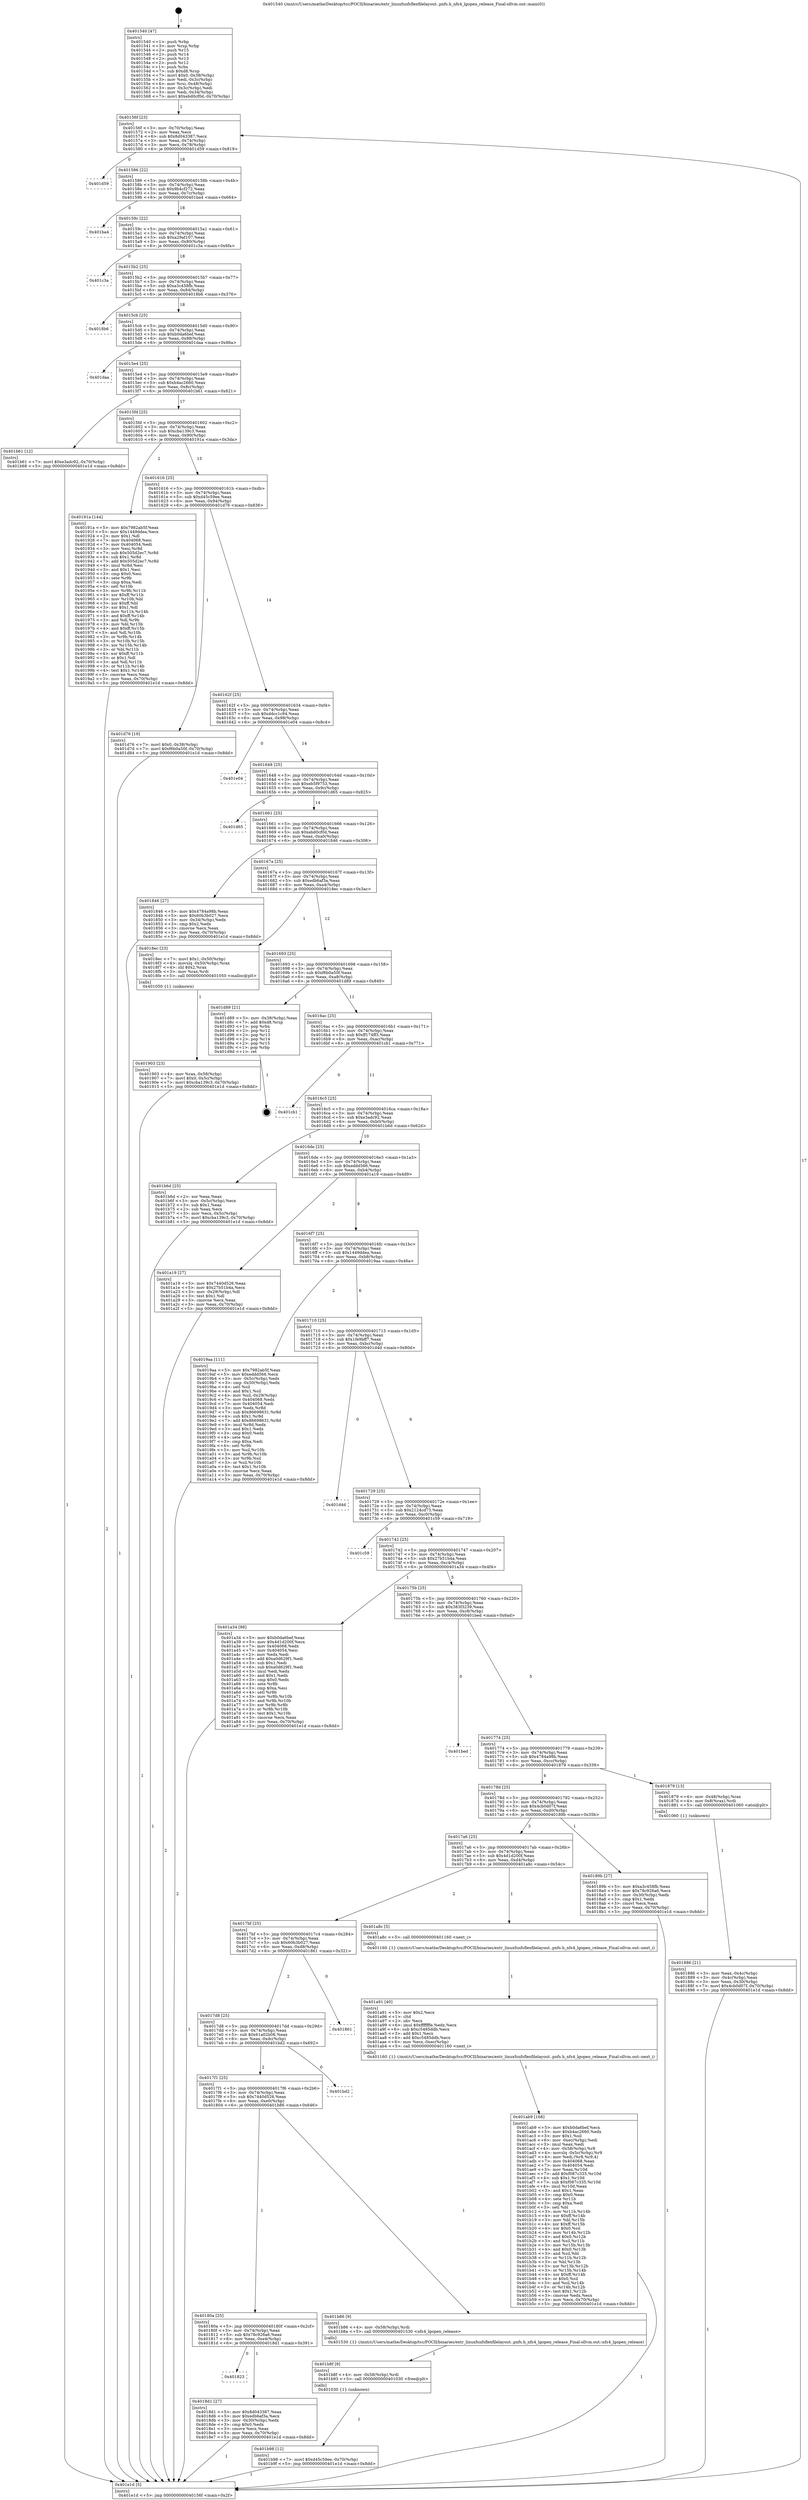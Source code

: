 digraph "0x401540" {
  label = "0x401540 (/mnt/c/Users/mathe/Desktop/tcc/POCII/binaries/extr_linuxfsnfsflexfilelayout..pnfs.h_nfs4_lgopen_release_Final-ollvm.out::main(0))"
  labelloc = "t"
  node[shape=record]

  Entry [label="",width=0.3,height=0.3,shape=circle,fillcolor=black,style=filled]
  "0x40156f" [label="{
     0x40156f [23]\l
     | [instrs]\l
     &nbsp;&nbsp;0x40156f \<+3\>: mov -0x70(%rbp),%eax\l
     &nbsp;&nbsp;0x401572 \<+2\>: mov %eax,%ecx\l
     &nbsp;&nbsp;0x401574 \<+6\>: sub $0x8d043387,%ecx\l
     &nbsp;&nbsp;0x40157a \<+3\>: mov %eax,-0x74(%rbp)\l
     &nbsp;&nbsp;0x40157d \<+3\>: mov %ecx,-0x78(%rbp)\l
     &nbsp;&nbsp;0x401580 \<+6\>: je 0000000000401d59 \<main+0x819\>\l
  }"]
  "0x401d59" [label="{
     0x401d59\l
  }", style=dashed]
  "0x401586" [label="{
     0x401586 [22]\l
     | [instrs]\l
     &nbsp;&nbsp;0x401586 \<+5\>: jmp 000000000040158b \<main+0x4b\>\l
     &nbsp;&nbsp;0x40158b \<+3\>: mov -0x74(%rbp),%eax\l
     &nbsp;&nbsp;0x40158e \<+5\>: sub $0x9b4cf272,%eax\l
     &nbsp;&nbsp;0x401593 \<+3\>: mov %eax,-0x7c(%rbp)\l
     &nbsp;&nbsp;0x401596 \<+6\>: je 0000000000401ba4 \<main+0x664\>\l
  }"]
  Exit [label="",width=0.3,height=0.3,shape=circle,fillcolor=black,style=filled,peripheries=2]
  "0x401ba4" [label="{
     0x401ba4\l
  }", style=dashed]
  "0x40159c" [label="{
     0x40159c [22]\l
     | [instrs]\l
     &nbsp;&nbsp;0x40159c \<+5\>: jmp 00000000004015a1 \<main+0x61\>\l
     &nbsp;&nbsp;0x4015a1 \<+3\>: mov -0x74(%rbp),%eax\l
     &nbsp;&nbsp;0x4015a4 \<+5\>: sub $0xa29af107,%eax\l
     &nbsp;&nbsp;0x4015a9 \<+3\>: mov %eax,-0x80(%rbp)\l
     &nbsp;&nbsp;0x4015ac \<+6\>: je 0000000000401c3a \<main+0x6fa\>\l
  }"]
  "0x401b98" [label="{
     0x401b98 [12]\l
     | [instrs]\l
     &nbsp;&nbsp;0x401b98 \<+7\>: movl $0xd45c59ee,-0x70(%rbp)\l
     &nbsp;&nbsp;0x401b9f \<+5\>: jmp 0000000000401e1d \<main+0x8dd\>\l
  }"]
  "0x401c3a" [label="{
     0x401c3a\l
  }", style=dashed]
  "0x4015b2" [label="{
     0x4015b2 [25]\l
     | [instrs]\l
     &nbsp;&nbsp;0x4015b2 \<+5\>: jmp 00000000004015b7 \<main+0x77\>\l
     &nbsp;&nbsp;0x4015b7 \<+3\>: mov -0x74(%rbp),%eax\l
     &nbsp;&nbsp;0x4015ba \<+5\>: sub $0xa3c458fb,%eax\l
     &nbsp;&nbsp;0x4015bf \<+6\>: mov %eax,-0x84(%rbp)\l
     &nbsp;&nbsp;0x4015c5 \<+6\>: je 00000000004018b6 \<main+0x376\>\l
  }"]
  "0x401b8f" [label="{
     0x401b8f [9]\l
     | [instrs]\l
     &nbsp;&nbsp;0x401b8f \<+4\>: mov -0x58(%rbp),%rdi\l
     &nbsp;&nbsp;0x401b93 \<+5\>: call 0000000000401030 \<free@plt\>\l
     | [calls]\l
     &nbsp;&nbsp;0x401030 \{1\} (unknown)\l
  }"]
  "0x4018b6" [label="{
     0x4018b6\l
  }", style=dashed]
  "0x4015cb" [label="{
     0x4015cb [25]\l
     | [instrs]\l
     &nbsp;&nbsp;0x4015cb \<+5\>: jmp 00000000004015d0 \<main+0x90\>\l
     &nbsp;&nbsp;0x4015d0 \<+3\>: mov -0x74(%rbp),%eax\l
     &nbsp;&nbsp;0x4015d3 \<+5\>: sub $0xb0da6bef,%eax\l
     &nbsp;&nbsp;0x4015d8 \<+6\>: mov %eax,-0x88(%rbp)\l
     &nbsp;&nbsp;0x4015de \<+6\>: je 0000000000401daa \<main+0x86a\>\l
  }"]
  "0x401ab9" [label="{
     0x401ab9 [168]\l
     | [instrs]\l
     &nbsp;&nbsp;0x401ab9 \<+5\>: mov $0xb0da6bef,%ecx\l
     &nbsp;&nbsp;0x401abe \<+5\>: mov $0xb4ac2660,%edx\l
     &nbsp;&nbsp;0x401ac3 \<+3\>: mov $0x1,%sil\l
     &nbsp;&nbsp;0x401ac6 \<+6\>: mov -0xec(%rbp),%edi\l
     &nbsp;&nbsp;0x401acc \<+3\>: imul %eax,%edi\l
     &nbsp;&nbsp;0x401acf \<+4\>: mov -0x58(%rbp),%r8\l
     &nbsp;&nbsp;0x401ad3 \<+4\>: movslq -0x5c(%rbp),%r9\l
     &nbsp;&nbsp;0x401ad7 \<+4\>: mov %edi,(%r8,%r9,4)\l
     &nbsp;&nbsp;0x401adb \<+7\>: mov 0x404068,%eax\l
     &nbsp;&nbsp;0x401ae2 \<+7\>: mov 0x404054,%edi\l
     &nbsp;&nbsp;0x401ae9 \<+3\>: mov %eax,%r10d\l
     &nbsp;&nbsp;0x401aec \<+7\>: add $0xf087c335,%r10d\l
     &nbsp;&nbsp;0x401af3 \<+4\>: sub $0x1,%r10d\l
     &nbsp;&nbsp;0x401af7 \<+7\>: sub $0xf087c335,%r10d\l
     &nbsp;&nbsp;0x401afe \<+4\>: imul %r10d,%eax\l
     &nbsp;&nbsp;0x401b02 \<+3\>: and $0x1,%eax\l
     &nbsp;&nbsp;0x401b05 \<+3\>: cmp $0x0,%eax\l
     &nbsp;&nbsp;0x401b08 \<+4\>: sete %r11b\l
     &nbsp;&nbsp;0x401b0c \<+3\>: cmp $0xa,%edi\l
     &nbsp;&nbsp;0x401b0f \<+3\>: setl %bl\l
     &nbsp;&nbsp;0x401b12 \<+3\>: mov %r11b,%r14b\l
     &nbsp;&nbsp;0x401b15 \<+4\>: xor $0xff,%r14b\l
     &nbsp;&nbsp;0x401b19 \<+3\>: mov %bl,%r15b\l
     &nbsp;&nbsp;0x401b1c \<+4\>: xor $0xff,%r15b\l
     &nbsp;&nbsp;0x401b20 \<+4\>: xor $0x0,%sil\l
     &nbsp;&nbsp;0x401b24 \<+3\>: mov %r14b,%r12b\l
     &nbsp;&nbsp;0x401b27 \<+4\>: and $0x0,%r12b\l
     &nbsp;&nbsp;0x401b2b \<+3\>: and %sil,%r11b\l
     &nbsp;&nbsp;0x401b2e \<+3\>: mov %r15b,%r13b\l
     &nbsp;&nbsp;0x401b31 \<+4\>: and $0x0,%r13b\l
     &nbsp;&nbsp;0x401b35 \<+3\>: and %sil,%bl\l
     &nbsp;&nbsp;0x401b38 \<+3\>: or %r11b,%r12b\l
     &nbsp;&nbsp;0x401b3b \<+3\>: or %bl,%r13b\l
     &nbsp;&nbsp;0x401b3e \<+3\>: xor %r13b,%r12b\l
     &nbsp;&nbsp;0x401b41 \<+3\>: or %r15b,%r14b\l
     &nbsp;&nbsp;0x401b44 \<+4\>: xor $0xff,%r14b\l
     &nbsp;&nbsp;0x401b48 \<+4\>: or $0x0,%sil\l
     &nbsp;&nbsp;0x401b4c \<+3\>: and %sil,%r14b\l
     &nbsp;&nbsp;0x401b4f \<+3\>: or %r14b,%r12b\l
     &nbsp;&nbsp;0x401b52 \<+4\>: test $0x1,%r12b\l
     &nbsp;&nbsp;0x401b56 \<+3\>: cmovne %edx,%ecx\l
     &nbsp;&nbsp;0x401b59 \<+3\>: mov %ecx,-0x70(%rbp)\l
     &nbsp;&nbsp;0x401b5c \<+5\>: jmp 0000000000401e1d \<main+0x8dd\>\l
  }"]
  "0x401daa" [label="{
     0x401daa\l
  }", style=dashed]
  "0x4015e4" [label="{
     0x4015e4 [25]\l
     | [instrs]\l
     &nbsp;&nbsp;0x4015e4 \<+5\>: jmp 00000000004015e9 \<main+0xa9\>\l
     &nbsp;&nbsp;0x4015e9 \<+3\>: mov -0x74(%rbp),%eax\l
     &nbsp;&nbsp;0x4015ec \<+5\>: sub $0xb4ac2660,%eax\l
     &nbsp;&nbsp;0x4015f1 \<+6\>: mov %eax,-0x8c(%rbp)\l
     &nbsp;&nbsp;0x4015f7 \<+6\>: je 0000000000401b61 \<main+0x621\>\l
  }"]
  "0x401a91" [label="{
     0x401a91 [40]\l
     | [instrs]\l
     &nbsp;&nbsp;0x401a91 \<+5\>: mov $0x2,%ecx\l
     &nbsp;&nbsp;0x401a96 \<+1\>: cltd\l
     &nbsp;&nbsp;0x401a97 \<+2\>: idiv %ecx\l
     &nbsp;&nbsp;0x401a99 \<+6\>: imul $0xfffffffe,%edx,%ecx\l
     &nbsp;&nbsp;0x401a9f \<+6\>: sub $0xc5485ddb,%ecx\l
     &nbsp;&nbsp;0x401aa5 \<+3\>: add $0x1,%ecx\l
     &nbsp;&nbsp;0x401aa8 \<+6\>: add $0xc5485ddb,%ecx\l
     &nbsp;&nbsp;0x401aae \<+6\>: mov %ecx,-0xec(%rbp)\l
     &nbsp;&nbsp;0x401ab4 \<+5\>: call 0000000000401160 \<next_i\>\l
     | [calls]\l
     &nbsp;&nbsp;0x401160 \{1\} (/mnt/c/Users/mathe/Desktop/tcc/POCII/binaries/extr_linuxfsnfsflexfilelayout..pnfs.h_nfs4_lgopen_release_Final-ollvm.out::next_i)\l
  }"]
  "0x401b61" [label="{
     0x401b61 [12]\l
     | [instrs]\l
     &nbsp;&nbsp;0x401b61 \<+7\>: movl $0xe3adc92,-0x70(%rbp)\l
     &nbsp;&nbsp;0x401b68 \<+5\>: jmp 0000000000401e1d \<main+0x8dd\>\l
  }"]
  "0x4015fd" [label="{
     0x4015fd [25]\l
     | [instrs]\l
     &nbsp;&nbsp;0x4015fd \<+5\>: jmp 0000000000401602 \<main+0xc2\>\l
     &nbsp;&nbsp;0x401602 \<+3\>: mov -0x74(%rbp),%eax\l
     &nbsp;&nbsp;0x401605 \<+5\>: sub $0xcba139c3,%eax\l
     &nbsp;&nbsp;0x40160a \<+6\>: mov %eax,-0x90(%rbp)\l
     &nbsp;&nbsp;0x401610 \<+6\>: je 000000000040191a \<main+0x3da\>\l
  }"]
  "0x401903" [label="{
     0x401903 [23]\l
     | [instrs]\l
     &nbsp;&nbsp;0x401903 \<+4\>: mov %rax,-0x58(%rbp)\l
     &nbsp;&nbsp;0x401907 \<+7\>: movl $0x0,-0x5c(%rbp)\l
     &nbsp;&nbsp;0x40190e \<+7\>: movl $0xcba139c3,-0x70(%rbp)\l
     &nbsp;&nbsp;0x401915 \<+5\>: jmp 0000000000401e1d \<main+0x8dd\>\l
  }"]
  "0x40191a" [label="{
     0x40191a [144]\l
     | [instrs]\l
     &nbsp;&nbsp;0x40191a \<+5\>: mov $0x7982ab5f,%eax\l
     &nbsp;&nbsp;0x40191f \<+5\>: mov $0x1449ddea,%ecx\l
     &nbsp;&nbsp;0x401924 \<+2\>: mov $0x1,%dl\l
     &nbsp;&nbsp;0x401926 \<+7\>: mov 0x404068,%esi\l
     &nbsp;&nbsp;0x40192d \<+7\>: mov 0x404054,%edi\l
     &nbsp;&nbsp;0x401934 \<+3\>: mov %esi,%r8d\l
     &nbsp;&nbsp;0x401937 \<+7\>: sub $0x505d2ec7,%r8d\l
     &nbsp;&nbsp;0x40193e \<+4\>: sub $0x1,%r8d\l
     &nbsp;&nbsp;0x401942 \<+7\>: add $0x505d2ec7,%r8d\l
     &nbsp;&nbsp;0x401949 \<+4\>: imul %r8d,%esi\l
     &nbsp;&nbsp;0x40194d \<+3\>: and $0x1,%esi\l
     &nbsp;&nbsp;0x401950 \<+3\>: cmp $0x0,%esi\l
     &nbsp;&nbsp;0x401953 \<+4\>: sete %r9b\l
     &nbsp;&nbsp;0x401957 \<+3\>: cmp $0xa,%edi\l
     &nbsp;&nbsp;0x40195a \<+4\>: setl %r10b\l
     &nbsp;&nbsp;0x40195e \<+3\>: mov %r9b,%r11b\l
     &nbsp;&nbsp;0x401961 \<+4\>: xor $0xff,%r11b\l
     &nbsp;&nbsp;0x401965 \<+3\>: mov %r10b,%bl\l
     &nbsp;&nbsp;0x401968 \<+3\>: xor $0xff,%bl\l
     &nbsp;&nbsp;0x40196b \<+3\>: xor $0x1,%dl\l
     &nbsp;&nbsp;0x40196e \<+3\>: mov %r11b,%r14b\l
     &nbsp;&nbsp;0x401971 \<+4\>: and $0xff,%r14b\l
     &nbsp;&nbsp;0x401975 \<+3\>: and %dl,%r9b\l
     &nbsp;&nbsp;0x401978 \<+3\>: mov %bl,%r15b\l
     &nbsp;&nbsp;0x40197b \<+4\>: and $0xff,%r15b\l
     &nbsp;&nbsp;0x40197f \<+3\>: and %dl,%r10b\l
     &nbsp;&nbsp;0x401982 \<+3\>: or %r9b,%r14b\l
     &nbsp;&nbsp;0x401985 \<+3\>: or %r10b,%r15b\l
     &nbsp;&nbsp;0x401988 \<+3\>: xor %r15b,%r14b\l
     &nbsp;&nbsp;0x40198b \<+3\>: or %bl,%r11b\l
     &nbsp;&nbsp;0x40198e \<+4\>: xor $0xff,%r11b\l
     &nbsp;&nbsp;0x401992 \<+3\>: or $0x1,%dl\l
     &nbsp;&nbsp;0x401995 \<+3\>: and %dl,%r11b\l
     &nbsp;&nbsp;0x401998 \<+3\>: or %r11b,%r14b\l
     &nbsp;&nbsp;0x40199b \<+4\>: test $0x1,%r14b\l
     &nbsp;&nbsp;0x40199f \<+3\>: cmovne %ecx,%eax\l
     &nbsp;&nbsp;0x4019a2 \<+3\>: mov %eax,-0x70(%rbp)\l
     &nbsp;&nbsp;0x4019a5 \<+5\>: jmp 0000000000401e1d \<main+0x8dd\>\l
  }"]
  "0x401616" [label="{
     0x401616 [25]\l
     | [instrs]\l
     &nbsp;&nbsp;0x401616 \<+5\>: jmp 000000000040161b \<main+0xdb\>\l
     &nbsp;&nbsp;0x40161b \<+3\>: mov -0x74(%rbp),%eax\l
     &nbsp;&nbsp;0x40161e \<+5\>: sub $0xd45c59ee,%eax\l
     &nbsp;&nbsp;0x401623 \<+6\>: mov %eax,-0x94(%rbp)\l
     &nbsp;&nbsp;0x401629 \<+6\>: je 0000000000401d76 \<main+0x836\>\l
  }"]
  "0x401823" [label="{
     0x401823\l
  }", style=dashed]
  "0x401d76" [label="{
     0x401d76 [19]\l
     | [instrs]\l
     &nbsp;&nbsp;0x401d76 \<+7\>: movl $0x0,-0x38(%rbp)\l
     &nbsp;&nbsp;0x401d7d \<+7\>: movl $0xf6b0a50f,-0x70(%rbp)\l
     &nbsp;&nbsp;0x401d84 \<+5\>: jmp 0000000000401e1d \<main+0x8dd\>\l
  }"]
  "0x40162f" [label="{
     0x40162f [25]\l
     | [instrs]\l
     &nbsp;&nbsp;0x40162f \<+5\>: jmp 0000000000401634 \<main+0xf4\>\l
     &nbsp;&nbsp;0x401634 \<+3\>: mov -0x74(%rbp),%eax\l
     &nbsp;&nbsp;0x401637 \<+5\>: sub $0xddcc1c94,%eax\l
     &nbsp;&nbsp;0x40163c \<+6\>: mov %eax,-0x98(%rbp)\l
     &nbsp;&nbsp;0x401642 \<+6\>: je 0000000000401e04 \<main+0x8c4\>\l
  }"]
  "0x4018d1" [label="{
     0x4018d1 [27]\l
     | [instrs]\l
     &nbsp;&nbsp;0x4018d1 \<+5\>: mov $0x8d043387,%eax\l
     &nbsp;&nbsp;0x4018d6 \<+5\>: mov $0xedb6af3a,%ecx\l
     &nbsp;&nbsp;0x4018db \<+3\>: mov -0x30(%rbp),%edx\l
     &nbsp;&nbsp;0x4018de \<+3\>: cmp $0x0,%edx\l
     &nbsp;&nbsp;0x4018e1 \<+3\>: cmove %ecx,%eax\l
     &nbsp;&nbsp;0x4018e4 \<+3\>: mov %eax,-0x70(%rbp)\l
     &nbsp;&nbsp;0x4018e7 \<+5\>: jmp 0000000000401e1d \<main+0x8dd\>\l
  }"]
  "0x401e04" [label="{
     0x401e04\l
  }", style=dashed]
  "0x401648" [label="{
     0x401648 [25]\l
     | [instrs]\l
     &nbsp;&nbsp;0x401648 \<+5\>: jmp 000000000040164d \<main+0x10d\>\l
     &nbsp;&nbsp;0x40164d \<+3\>: mov -0x74(%rbp),%eax\l
     &nbsp;&nbsp;0x401650 \<+5\>: sub $0xeb5f9753,%eax\l
     &nbsp;&nbsp;0x401655 \<+6\>: mov %eax,-0x9c(%rbp)\l
     &nbsp;&nbsp;0x40165b \<+6\>: je 0000000000401d65 \<main+0x825\>\l
  }"]
  "0x40180a" [label="{
     0x40180a [25]\l
     | [instrs]\l
     &nbsp;&nbsp;0x40180a \<+5\>: jmp 000000000040180f \<main+0x2cf\>\l
     &nbsp;&nbsp;0x40180f \<+3\>: mov -0x74(%rbp),%eax\l
     &nbsp;&nbsp;0x401812 \<+5\>: sub $0x78c926a6,%eax\l
     &nbsp;&nbsp;0x401817 \<+6\>: mov %eax,-0xe4(%rbp)\l
     &nbsp;&nbsp;0x40181d \<+6\>: je 00000000004018d1 \<main+0x391\>\l
  }"]
  "0x401d65" [label="{
     0x401d65\l
  }", style=dashed]
  "0x401661" [label="{
     0x401661 [25]\l
     | [instrs]\l
     &nbsp;&nbsp;0x401661 \<+5\>: jmp 0000000000401666 \<main+0x126\>\l
     &nbsp;&nbsp;0x401666 \<+3\>: mov -0x74(%rbp),%eax\l
     &nbsp;&nbsp;0x401669 \<+5\>: sub $0xebd0cf0d,%eax\l
     &nbsp;&nbsp;0x40166e \<+6\>: mov %eax,-0xa0(%rbp)\l
     &nbsp;&nbsp;0x401674 \<+6\>: je 0000000000401846 \<main+0x306\>\l
  }"]
  "0x401b86" [label="{
     0x401b86 [9]\l
     | [instrs]\l
     &nbsp;&nbsp;0x401b86 \<+4\>: mov -0x58(%rbp),%rdi\l
     &nbsp;&nbsp;0x401b8a \<+5\>: call 0000000000401530 \<nfs4_lgopen_release\>\l
     | [calls]\l
     &nbsp;&nbsp;0x401530 \{1\} (/mnt/c/Users/mathe/Desktop/tcc/POCII/binaries/extr_linuxfsnfsflexfilelayout..pnfs.h_nfs4_lgopen_release_Final-ollvm.out::nfs4_lgopen_release)\l
  }"]
  "0x401846" [label="{
     0x401846 [27]\l
     | [instrs]\l
     &nbsp;&nbsp;0x401846 \<+5\>: mov $0x4784a98b,%eax\l
     &nbsp;&nbsp;0x40184b \<+5\>: mov $0x60b3b027,%ecx\l
     &nbsp;&nbsp;0x401850 \<+3\>: mov -0x34(%rbp),%edx\l
     &nbsp;&nbsp;0x401853 \<+3\>: cmp $0x2,%edx\l
     &nbsp;&nbsp;0x401856 \<+3\>: cmovne %ecx,%eax\l
     &nbsp;&nbsp;0x401859 \<+3\>: mov %eax,-0x70(%rbp)\l
     &nbsp;&nbsp;0x40185c \<+5\>: jmp 0000000000401e1d \<main+0x8dd\>\l
  }"]
  "0x40167a" [label="{
     0x40167a [25]\l
     | [instrs]\l
     &nbsp;&nbsp;0x40167a \<+5\>: jmp 000000000040167f \<main+0x13f\>\l
     &nbsp;&nbsp;0x40167f \<+3\>: mov -0x74(%rbp),%eax\l
     &nbsp;&nbsp;0x401682 \<+5\>: sub $0xedb6af3a,%eax\l
     &nbsp;&nbsp;0x401687 \<+6\>: mov %eax,-0xa4(%rbp)\l
     &nbsp;&nbsp;0x40168d \<+6\>: je 00000000004018ec \<main+0x3ac\>\l
  }"]
  "0x401e1d" [label="{
     0x401e1d [5]\l
     | [instrs]\l
     &nbsp;&nbsp;0x401e1d \<+5\>: jmp 000000000040156f \<main+0x2f\>\l
  }"]
  "0x401540" [label="{
     0x401540 [47]\l
     | [instrs]\l
     &nbsp;&nbsp;0x401540 \<+1\>: push %rbp\l
     &nbsp;&nbsp;0x401541 \<+3\>: mov %rsp,%rbp\l
     &nbsp;&nbsp;0x401544 \<+2\>: push %r15\l
     &nbsp;&nbsp;0x401546 \<+2\>: push %r14\l
     &nbsp;&nbsp;0x401548 \<+2\>: push %r13\l
     &nbsp;&nbsp;0x40154a \<+2\>: push %r12\l
     &nbsp;&nbsp;0x40154c \<+1\>: push %rbx\l
     &nbsp;&nbsp;0x40154d \<+7\>: sub $0xd8,%rsp\l
     &nbsp;&nbsp;0x401554 \<+7\>: movl $0x0,-0x38(%rbp)\l
     &nbsp;&nbsp;0x40155b \<+3\>: mov %edi,-0x3c(%rbp)\l
     &nbsp;&nbsp;0x40155e \<+4\>: mov %rsi,-0x48(%rbp)\l
     &nbsp;&nbsp;0x401562 \<+3\>: mov -0x3c(%rbp),%edi\l
     &nbsp;&nbsp;0x401565 \<+3\>: mov %edi,-0x34(%rbp)\l
     &nbsp;&nbsp;0x401568 \<+7\>: movl $0xebd0cf0d,-0x70(%rbp)\l
  }"]
  "0x4017f1" [label="{
     0x4017f1 [25]\l
     | [instrs]\l
     &nbsp;&nbsp;0x4017f1 \<+5\>: jmp 00000000004017f6 \<main+0x2b6\>\l
     &nbsp;&nbsp;0x4017f6 \<+3\>: mov -0x74(%rbp),%eax\l
     &nbsp;&nbsp;0x4017f9 \<+5\>: sub $0x7440d526,%eax\l
     &nbsp;&nbsp;0x4017fe \<+6\>: mov %eax,-0xe0(%rbp)\l
     &nbsp;&nbsp;0x401804 \<+6\>: je 0000000000401b86 \<main+0x646\>\l
  }"]
  "0x4018ec" [label="{
     0x4018ec [23]\l
     | [instrs]\l
     &nbsp;&nbsp;0x4018ec \<+7\>: movl $0x1,-0x50(%rbp)\l
     &nbsp;&nbsp;0x4018f3 \<+4\>: movslq -0x50(%rbp),%rax\l
     &nbsp;&nbsp;0x4018f7 \<+4\>: shl $0x2,%rax\l
     &nbsp;&nbsp;0x4018fb \<+3\>: mov %rax,%rdi\l
     &nbsp;&nbsp;0x4018fe \<+5\>: call 0000000000401050 \<malloc@plt\>\l
     | [calls]\l
     &nbsp;&nbsp;0x401050 \{1\} (unknown)\l
  }"]
  "0x401693" [label="{
     0x401693 [25]\l
     | [instrs]\l
     &nbsp;&nbsp;0x401693 \<+5\>: jmp 0000000000401698 \<main+0x158\>\l
     &nbsp;&nbsp;0x401698 \<+3\>: mov -0x74(%rbp),%eax\l
     &nbsp;&nbsp;0x40169b \<+5\>: sub $0xf6b0a50f,%eax\l
     &nbsp;&nbsp;0x4016a0 \<+6\>: mov %eax,-0xa8(%rbp)\l
     &nbsp;&nbsp;0x4016a6 \<+6\>: je 0000000000401d89 \<main+0x849\>\l
  }"]
  "0x401bd2" [label="{
     0x401bd2\l
  }", style=dashed]
  "0x401d89" [label="{
     0x401d89 [21]\l
     | [instrs]\l
     &nbsp;&nbsp;0x401d89 \<+3\>: mov -0x38(%rbp),%eax\l
     &nbsp;&nbsp;0x401d8c \<+7\>: add $0xd8,%rsp\l
     &nbsp;&nbsp;0x401d93 \<+1\>: pop %rbx\l
     &nbsp;&nbsp;0x401d94 \<+2\>: pop %r12\l
     &nbsp;&nbsp;0x401d96 \<+2\>: pop %r13\l
     &nbsp;&nbsp;0x401d98 \<+2\>: pop %r14\l
     &nbsp;&nbsp;0x401d9a \<+2\>: pop %r15\l
     &nbsp;&nbsp;0x401d9c \<+1\>: pop %rbp\l
     &nbsp;&nbsp;0x401d9d \<+1\>: ret\l
  }"]
  "0x4016ac" [label="{
     0x4016ac [25]\l
     | [instrs]\l
     &nbsp;&nbsp;0x4016ac \<+5\>: jmp 00000000004016b1 \<main+0x171\>\l
     &nbsp;&nbsp;0x4016b1 \<+3\>: mov -0x74(%rbp),%eax\l
     &nbsp;&nbsp;0x4016b4 \<+5\>: sub $0xff174ff3,%eax\l
     &nbsp;&nbsp;0x4016b9 \<+6\>: mov %eax,-0xac(%rbp)\l
     &nbsp;&nbsp;0x4016bf \<+6\>: je 0000000000401cb1 \<main+0x771\>\l
  }"]
  "0x4017d8" [label="{
     0x4017d8 [25]\l
     | [instrs]\l
     &nbsp;&nbsp;0x4017d8 \<+5\>: jmp 00000000004017dd \<main+0x29d\>\l
     &nbsp;&nbsp;0x4017dd \<+3\>: mov -0x74(%rbp),%eax\l
     &nbsp;&nbsp;0x4017e0 \<+5\>: sub $0x61a02b06,%eax\l
     &nbsp;&nbsp;0x4017e5 \<+6\>: mov %eax,-0xdc(%rbp)\l
     &nbsp;&nbsp;0x4017eb \<+6\>: je 0000000000401bd2 \<main+0x692\>\l
  }"]
  "0x401cb1" [label="{
     0x401cb1\l
  }", style=dashed]
  "0x4016c5" [label="{
     0x4016c5 [25]\l
     | [instrs]\l
     &nbsp;&nbsp;0x4016c5 \<+5\>: jmp 00000000004016ca \<main+0x18a\>\l
     &nbsp;&nbsp;0x4016ca \<+3\>: mov -0x74(%rbp),%eax\l
     &nbsp;&nbsp;0x4016cd \<+5\>: sub $0xe3adc92,%eax\l
     &nbsp;&nbsp;0x4016d2 \<+6\>: mov %eax,-0xb0(%rbp)\l
     &nbsp;&nbsp;0x4016d8 \<+6\>: je 0000000000401b6d \<main+0x62d\>\l
  }"]
  "0x401861" [label="{
     0x401861\l
  }", style=dashed]
  "0x401b6d" [label="{
     0x401b6d [25]\l
     | [instrs]\l
     &nbsp;&nbsp;0x401b6d \<+2\>: xor %eax,%eax\l
     &nbsp;&nbsp;0x401b6f \<+3\>: mov -0x5c(%rbp),%ecx\l
     &nbsp;&nbsp;0x401b72 \<+3\>: sub $0x1,%eax\l
     &nbsp;&nbsp;0x401b75 \<+2\>: sub %eax,%ecx\l
     &nbsp;&nbsp;0x401b77 \<+3\>: mov %ecx,-0x5c(%rbp)\l
     &nbsp;&nbsp;0x401b7a \<+7\>: movl $0xcba139c3,-0x70(%rbp)\l
     &nbsp;&nbsp;0x401b81 \<+5\>: jmp 0000000000401e1d \<main+0x8dd\>\l
  }"]
  "0x4016de" [label="{
     0x4016de [25]\l
     | [instrs]\l
     &nbsp;&nbsp;0x4016de \<+5\>: jmp 00000000004016e3 \<main+0x1a3\>\l
     &nbsp;&nbsp;0x4016e3 \<+3\>: mov -0x74(%rbp),%eax\l
     &nbsp;&nbsp;0x4016e6 \<+5\>: sub $0xeddd566,%eax\l
     &nbsp;&nbsp;0x4016eb \<+6\>: mov %eax,-0xb4(%rbp)\l
     &nbsp;&nbsp;0x4016f1 \<+6\>: je 0000000000401a19 \<main+0x4d9\>\l
  }"]
  "0x4017bf" [label="{
     0x4017bf [25]\l
     | [instrs]\l
     &nbsp;&nbsp;0x4017bf \<+5\>: jmp 00000000004017c4 \<main+0x284\>\l
     &nbsp;&nbsp;0x4017c4 \<+3\>: mov -0x74(%rbp),%eax\l
     &nbsp;&nbsp;0x4017c7 \<+5\>: sub $0x60b3b027,%eax\l
     &nbsp;&nbsp;0x4017cc \<+6\>: mov %eax,-0xd8(%rbp)\l
     &nbsp;&nbsp;0x4017d2 \<+6\>: je 0000000000401861 \<main+0x321\>\l
  }"]
  "0x401a19" [label="{
     0x401a19 [27]\l
     | [instrs]\l
     &nbsp;&nbsp;0x401a19 \<+5\>: mov $0x7440d526,%eax\l
     &nbsp;&nbsp;0x401a1e \<+5\>: mov $0x27b51b4a,%ecx\l
     &nbsp;&nbsp;0x401a23 \<+3\>: mov -0x29(%rbp),%dl\l
     &nbsp;&nbsp;0x401a26 \<+3\>: test $0x1,%dl\l
     &nbsp;&nbsp;0x401a29 \<+3\>: cmovne %ecx,%eax\l
     &nbsp;&nbsp;0x401a2c \<+3\>: mov %eax,-0x70(%rbp)\l
     &nbsp;&nbsp;0x401a2f \<+5\>: jmp 0000000000401e1d \<main+0x8dd\>\l
  }"]
  "0x4016f7" [label="{
     0x4016f7 [25]\l
     | [instrs]\l
     &nbsp;&nbsp;0x4016f7 \<+5\>: jmp 00000000004016fc \<main+0x1bc\>\l
     &nbsp;&nbsp;0x4016fc \<+3\>: mov -0x74(%rbp),%eax\l
     &nbsp;&nbsp;0x4016ff \<+5\>: sub $0x1449ddea,%eax\l
     &nbsp;&nbsp;0x401704 \<+6\>: mov %eax,-0xb8(%rbp)\l
     &nbsp;&nbsp;0x40170a \<+6\>: je 00000000004019aa \<main+0x46a\>\l
  }"]
  "0x401a8c" [label="{
     0x401a8c [5]\l
     | [instrs]\l
     &nbsp;&nbsp;0x401a8c \<+5\>: call 0000000000401160 \<next_i\>\l
     | [calls]\l
     &nbsp;&nbsp;0x401160 \{1\} (/mnt/c/Users/mathe/Desktop/tcc/POCII/binaries/extr_linuxfsnfsflexfilelayout..pnfs.h_nfs4_lgopen_release_Final-ollvm.out::next_i)\l
  }"]
  "0x4019aa" [label="{
     0x4019aa [111]\l
     | [instrs]\l
     &nbsp;&nbsp;0x4019aa \<+5\>: mov $0x7982ab5f,%eax\l
     &nbsp;&nbsp;0x4019af \<+5\>: mov $0xeddd566,%ecx\l
     &nbsp;&nbsp;0x4019b4 \<+3\>: mov -0x5c(%rbp),%edx\l
     &nbsp;&nbsp;0x4019b7 \<+3\>: cmp -0x50(%rbp),%edx\l
     &nbsp;&nbsp;0x4019ba \<+4\>: setl %sil\l
     &nbsp;&nbsp;0x4019be \<+4\>: and $0x1,%sil\l
     &nbsp;&nbsp;0x4019c2 \<+4\>: mov %sil,-0x29(%rbp)\l
     &nbsp;&nbsp;0x4019c6 \<+7\>: mov 0x404068,%edx\l
     &nbsp;&nbsp;0x4019cd \<+7\>: mov 0x404054,%edi\l
     &nbsp;&nbsp;0x4019d4 \<+3\>: mov %edx,%r8d\l
     &nbsp;&nbsp;0x4019d7 \<+7\>: sub $0x86698631,%r8d\l
     &nbsp;&nbsp;0x4019de \<+4\>: sub $0x1,%r8d\l
     &nbsp;&nbsp;0x4019e2 \<+7\>: add $0x86698631,%r8d\l
     &nbsp;&nbsp;0x4019e9 \<+4\>: imul %r8d,%edx\l
     &nbsp;&nbsp;0x4019ed \<+3\>: and $0x1,%edx\l
     &nbsp;&nbsp;0x4019f0 \<+3\>: cmp $0x0,%edx\l
     &nbsp;&nbsp;0x4019f3 \<+4\>: sete %sil\l
     &nbsp;&nbsp;0x4019f7 \<+3\>: cmp $0xa,%edi\l
     &nbsp;&nbsp;0x4019fa \<+4\>: setl %r9b\l
     &nbsp;&nbsp;0x4019fe \<+3\>: mov %sil,%r10b\l
     &nbsp;&nbsp;0x401a01 \<+3\>: and %r9b,%r10b\l
     &nbsp;&nbsp;0x401a04 \<+3\>: xor %r9b,%sil\l
     &nbsp;&nbsp;0x401a07 \<+3\>: or %sil,%r10b\l
     &nbsp;&nbsp;0x401a0a \<+4\>: test $0x1,%r10b\l
     &nbsp;&nbsp;0x401a0e \<+3\>: cmovne %ecx,%eax\l
     &nbsp;&nbsp;0x401a11 \<+3\>: mov %eax,-0x70(%rbp)\l
     &nbsp;&nbsp;0x401a14 \<+5\>: jmp 0000000000401e1d \<main+0x8dd\>\l
  }"]
  "0x401710" [label="{
     0x401710 [25]\l
     | [instrs]\l
     &nbsp;&nbsp;0x401710 \<+5\>: jmp 0000000000401715 \<main+0x1d5\>\l
     &nbsp;&nbsp;0x401715 \<+3\>: mov -0x74(%rbp),%eax\l
     &nbsp;&nbsp;0x401718 \<+5\>: sub $0x1fe9bff7,%eax\l
     &nbsp;&nbsp;0x40171d \<+6\>: mov %eax,-0xbc(%rbp)\l
     &nbsp;&nbsp;0x401723 \<+6\>: je 0000000000401d4d \<main+0x80d\>\l
  }"]
  "0x4017a6" [label="{
     0x4017a6 [25]\l
     | [instrs]\l
     &nbsp;&nbsp;0x4017a6 \<+5\>: jmp 00000000004017ab \<main+0x26b\>\l
     &nbsp;&nbsp;0x4017ab \<+3\>: mov -0x74(%rbp),%eax\l
     &nbsp;&nbsp;0x4017ae \<+5\>: sub $0x4d1d200f,%eax\l
     &nbsp;&nbsp;0x4017b3 \<+6\>: mov %eax,-0xd4(%rbp)\l
     &nbsp;&nbsp;0x4017b9 \<+6\>: je 0000000000401a8c \<main+0x54c\>\l
  }"]
  "0x401d4d" [label="{
     0x401d4d\l
  }", style=dashed]
  "0x401729" [label="{
     0x401729 [25]\l
     | [instrs]\l
     &nbsp;&nbsp;0x401729 \<+5\>: jmp 000000000040172e \<main+0x1ee\>\l
     &nbsp;&nbsp;0x40172e \<+3\>: mov -0x74(%rbp),%eax\l
     &nbsp;&nbsp;0x401731 \<+5\>: sub $0x2124cd73,%eax\l
     &nbsp;&nbsp;0x401736 \<+6\>: mov %eax,-0xc0(%rbp)\l
     &nbsp;&nbsp;0x40173c \<+6\>: je 0000000000401c59 \<main+0x719\>\l
  }"]
  "0x40189b" [label="{
     0x40189b [27]\l
     | [instrs]\l
     &nbsp;&nbsp;0x40189b \<+5\>: mov $0xa3c458fb,%eax\l
     &nbsp;&nbsp;0x4018a0 \<+5\>: mov $0x78c926a6,%ecx\l
     &nbsp;&nbsp;0x4018a5 \<+3\>: mov -0x30(%rbp),%edx\l
     &nbsp;&nbsp;0x4018a8 \<+3\>: cmp $0x1,%edx\l
     &nbsp;&nbsp;0x4018ab \<+3\>: cmovl %ecx,%eax\l
     &nbsp;&nbsp;0x4018ae \<+3\>: mov %eax,-0x70(%rbp)\l
     &nbsp;&nbsp;0x4018b1 \<+5\>: jmp 0000000000401e1d \<main+0x8dd\>\l
  }"]
  "0x401c59" [label="{
     0x401c59\l
  }", style=dashed]
  "0x401742" [label="{
     0x401742 [25]\l
     | [instrs]\l
     &nbsp;&nbsp;0x401742 \<+5\>: jmp 0000000000401747 \<main+0x207\>\l
     &nbsp;&nbsp;0x401747 \<+3\>: mov -0x74(%rbp),%eax\l
     &nbsp;&nbsp;0x40174a \<+5\>: sub $0x27b51b4a,%eax\l
     &nbsp;&nbsp;0x40174f \<+6\>: mov %eax,-0xc4(%rbp)\l
     &nbsp;&nbsp;0x401755 \<+6\>: je 0000000000401a34 \<main+0x4f4\>\l
  }"]
  "0x401886" [label="{
     0x401886 [21]\l
     | [instrs]\l
     &nbsp;&nbsp;0x401886 \<+3\>: mov %eax,-0x4c(%rbp)\l
     &nbsp;&nbsp;0x401889 \<+3\>: mov -0x4c(%rbp),%eax\l
     &nbsp;&nbsp;0x40188c \<+3\>: mov %eax,-0x30(%rbp)\l
     &nbsp;&nbsp;0x40188f \<+7\>: movl $0x4cb0d07f,-0x70(%rbp)\l
     &nbsp;&nbsp;0x401896 \<+5\>: jmp 0000000000401e1d \<main+0x8dd\>\l
  }"]
  "0x401a34" [label="{
     0x401a34 [88]\l
     | [instrs]\l
     &nbsp;&nbsp;0x401a34 \<+5\>: mov $0xb0da6bef,%eax\l
     &nbsp;&nbsp;0x401a39 \<+5\>: mov $0x4d1d200f,%ecx\l
     &nbsp;&nbsp;0x401a3e \<+7\>: mov 0x404068,%edx\l
     &nbsp;&nbsp;0x401a45 \<+7\>: mov 0x404054,%esi\l
     &nbsp;&nbsp;0x401a4c \<+2\>: mov %edx,%edi\l
     &nbsp;&nbsp;0x401a4e \<+6\>: add $0xa0d629f1,%edi\l
     &nbsp;&nbsp;0x401a54 \<+3\>: sub $0x1,%edi\l
     &nbsp;&nbsp;0x401a57 \<+6\>: sub $0xa0d629f1,%edi\l
     &nbsp;&nbsp;0x401a5d \<+3\>: imul %edi,%edx\l
     &nbsp;&nbsp;0x401a60 \<+3\>: and $0x1,%edx\l
     &nbsp;&nbsp;0x401a63 \<+3\>: cmp $0x0,%edx\l
     &nbsp;&nbsp;0x401a66 \<+4\>: sete %r8b\l
     &nbsp;&nbsp;0x401a6a \<+3\>: cmp $0xa,%esi\l
     &nbsp;&nbsp;0x401a6d \<+4\>: setl %r9b\l
     &nbsp;&nbsp;0x401a71 \<+3\>: mov %r8b,%r10b\l
     &nbsp;&nbsp;0x401a74 \<+3\>: and %r9b,%r10b\l
     &nbsp;&nbsp;0x401a77 \<+3\>: xor %r9b,%r8b\l
     &nbsp;&nbsp;0x401a7a \<+3\>: or %r8b,%r10b\l
     &nbsp;&nbsp;0x401a7d \<+4\>: test $0x1,%r10b\l
     &nbsp;&nbsp;0x401a81 \<+3\>: cmovne %ecx,%eax\l
     &nbsp;&nbsp;0x401a84 \<+3\>: mov %eax,-0x70(%rbp)\l
     &nbsp;&nbsp;0x401a87 \<+5\>: jmp 0000000000401e1d \<main+0x8dd\>\l
  }"]
  "0x40175b" [label="{
     0x40175b [25]\l
     | [instrs]\l
     &nbsp;&nbsp;0x40175b \<+5\>: jmp 0000000000401760 \<main+0x220\>\l
     &nbsp;&nbsp;0x401760 \<+3\>: mov -0x74(%rbp),%eax\l
     &nbsp;&nbsp;0x401763 \<+5\>: sub $0x383f3239,%eax\l
     &nbsp;&nbsp;0x401768 \<+6\>: mov %eax,-0xc8(%rbp)\l
     &nbsp;&nbsp;0x40176e \<+6\>: je 0000000000401bed \<main+0x6ad\>\l
  }"]
  "0x40178d" [label="{
     0x40178d [25]\l
     | [instrs]\l
     &nbsp;&nbsp;0x40178d \<+5\>: jmp 0000000000401792 \<main+0x252\>\l
     &nbsp;&nbsp;0x401792 \<+3\>: mov -0x74(%rbp),%eax\l
     &nbsp;&nbsp;0x401795 \<+5\>: sub $0x4cb0d07f,%eax\l
     &nbsp;&nbsp;0x40179a \<+6\>: mov %eax,-0xd0(%rbp)\l
     &nbsp;&nbsp;0x4017a0 \<+6\>: je 000000000040189b \<main+0x35b\>\l
  }"]
  "0x401bed" [label="{
     0x401bed\l
  }", style=dashed]
  "0x401774" [label="{
     0x401774 [25]\l
     | [instrs]\l
     &nbsp;&nbsp;0x401774 \<+5\>: jmp 0000000000401779 \<main+0x239\>\l
     &nbsp;&nbsp;0x401779 \<+3\>: mov -0x74(%rbp),%eax\l
     &nbsp;&nbsp;0x40177c \<+5\>: sub $0x4784a98b,%eax\l
     &nbsp;&nbsp;0x401781 \<+6\>: mov %eax,-0xcc(%rbp)\l
     &nbsp;&nbsp;0x401787 \<+6\>: je 0000000000401879 \<main+0x339\>\l
  }"]
  "0x401879" [label="{
     0x401879 [13]\l
     | [instrs]\l
     &nbsp;&nbsp;0x401879 \<+4\>: mov -0x48(%rbp),%rax\l
     &nbsp;&nbsp;0x40187d \<+4\>: mov 0x8(%rax),%rdi\l
     &nbsp;&nbsp;0x401881 \<+5\>: call 0000000000401060 \<atoi@plt\>\l
     | [calls]\l
     &nbsp;&nbsp;0x401060 \{1\} (unknown)\l
  }"]
  Entry -> "0x401540" [label=" 1"]
  "0x40156f" -> "0x401d59" [label=" 0"]
  "0x40156f" -> "0x401586" [label=" 18"]
  "0x401d89" -> Exit [label=" 1"]
  "0x401586" -> "0x401ba4" [label=" 0"]
  "0x401586" -> "0x40159c" [label=" 18"]
  "0x401d76" -> "0x401e1d" [label=" 1"]
  "0x40159c" -> "0x401c3a" [label=" 0"]
  "0x40159c" -> "0x4015b2" [label=" 18"]
  "0x401b98" -> "0x401e1d" [label=" 1"]
  "0x4015b2" -> "0x4018b6" [label=" 0"]
  "0x4015b2" -> "0x4015cb" [label=" 18"]
  "0x401b8f" -> "0x401b98" [label=" 1"]
  "0x4015cb" -> "0x401daa" [label=" 0"]
  "0x4015cb" -> "0x4015e4" [label=" 18"]
  "0x401b86" -> "0x401b8f" [label=" 1"]
  "0x4015e4" -> "0x401b61" [label=" 1"]
  "0x4015e4" -> "0x4015fd" [label=" 17"]
  "0x401b6d" -> "0x401e1d" [label=" 1"]
  "0x4015fd" -> "0x40191a" [label=" 2"]
  "0x4015fd" -> "0x401616" [label=" 15"]
  "0x401b61" -> "0x401e1d" [label=" 1"]
  "0x401616" -> "0x401d76" [label=" 1"]
  "0x401616" -> "0x40162f" [label=" 14"]
  "0x401ab9" -> "0x401e1d" [label=" 1"]
  "0x40162f" -> "0x401e04" [label=" 0"]
  "0x40162f" -> "0x401648" [label=" 14"]
  "0x401a91" -> "0x401ab9" [label=" 1"]
  "0x401648" -> "0x401d65" [label=" 0"]
  "0x401648" -> "0x401661" [label=" 14"]
  "0x401a34" -> "0x401e1d" [label=" 1"]
  "0x401661" -> "0x401846" [label=" 1"]
  "0x401661" -> "0x40167a" [label=" 13"]
  "0x401846" -> "0x401e1d" [label=" 1"]
  "0x401540" -> "0x40156f" [label=" 1"]
  "0x401e1d" -> "0x40156f" [label=" 17"]
  "0x401a19" -> "0x401e1d" [label=" 2"]
  "0x40167a" -> "0x4018ec" [label=" 1"]
  "0x40167a" -> "0x401693" [label=" 12"]
  "0x40191a" -> "0x401e1d" [label=" 2"]
  "0x401693" -> "0x401d89" [label=" 1"]
  "0x401693" -> "0x4016ac" [label=" 11"]
  "0x401903" -> "0x401e1d" [label=" 1"]
  "0x4016ac" -> "0x401cb1" [label=" 0"]
  "0x4016ac" -> "0x4016c5" [label=" 11"]
  "0x4018d1" -> "0x401e1d" [label=" 1"]
  "0x4016c5" -> "0x401b6d" [label=" 1"]
  "0x4016c5" -> "0x4016de" [label=" 10"]
  "0x40180a" -> "0x401823" [label=" 0"]
  "0x4016de" -> "0x401a19" [label=" 2"]
  "0x4016de" -> "0x4016f7" [label=" 8"]
  "0x401a8c" -> "0x401a91" [label=" 1"]
  "0x4016f7" -> "0x4019aa" [label=" 2"]
  "0x4016f7" -> "0x401710" [label=" 6"]
  "0x4017f1" -> "0x40180a" [label=" 1"]
  "0x401710" -> "0x401d4d" [label=" 0"]
  "0x401710" -> "0x401729" [label=" 6"]
  "0x4019aa" -> "0x401e1d" [label=" 2"]
  "0x401729" -> "0x401c59" [label=" 0"]
  "0x401729" -> "0x401742" [label=" 6"]
  "0x4017d8" -> "0x4017f1" [label=" 2"]
  "0x401742" -> "0x401a34" [label=" 1"]
  "0x401742" -> "0x40175b" [label=" 5"]
  "0x4018ec" -> "0x401903" [label=" 1"]
  "0x40175b" -> "0x401bed" [label=" 0"]
  "0x40175b" -> "0x401774" [label=" 5"]
  "0x4017bf" -> "0x4017d8" [label=" 2"]
  "0x401774" -> "0x401879" [label=" 1"]
  "0x401774" -> "0x40178d" [label=" 4"]
  "0x401879" -> "0x401886" [label=" 1"]
  "0x401886" -> "0x401e1d" [label=" 1"]
  "0x4017d8" -> "0x401bd2" [label=" 0"]
  "0x40178d" -> "0x40189b" [label=" 1"]
  "0x40178d" -> "0x4017a6" [label=" 3"]
  "0x40189b" -> "0x401e1d" [label=" 1"]
  "0x4017f1" -> "0x401b86" [label=" 1"]
  "0x4017a6" -> "0x401a8c" [label=" 1"]
  "0x4017a6" -> "0x4017bf" [label=" 2"]
  "0x40180a" -> "0x4018d1" [label=" 1"]
  "0x4017bf" -> "0x401861" [label=" 0"]
}
